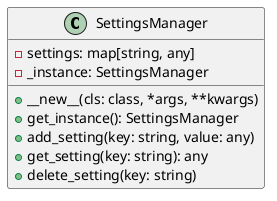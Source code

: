 @startuml

class SettingsManager {
    - settings: map[string, any]
    - _instance: SettingsManager
    + __new__(cls: class, *args, **kwargs)
    + get_instance(): SettingsManager
    + add_setting(key: string, value: any)
    + get_setting(key: string): any
    + delete_setting(key: string)
}

@enduml
